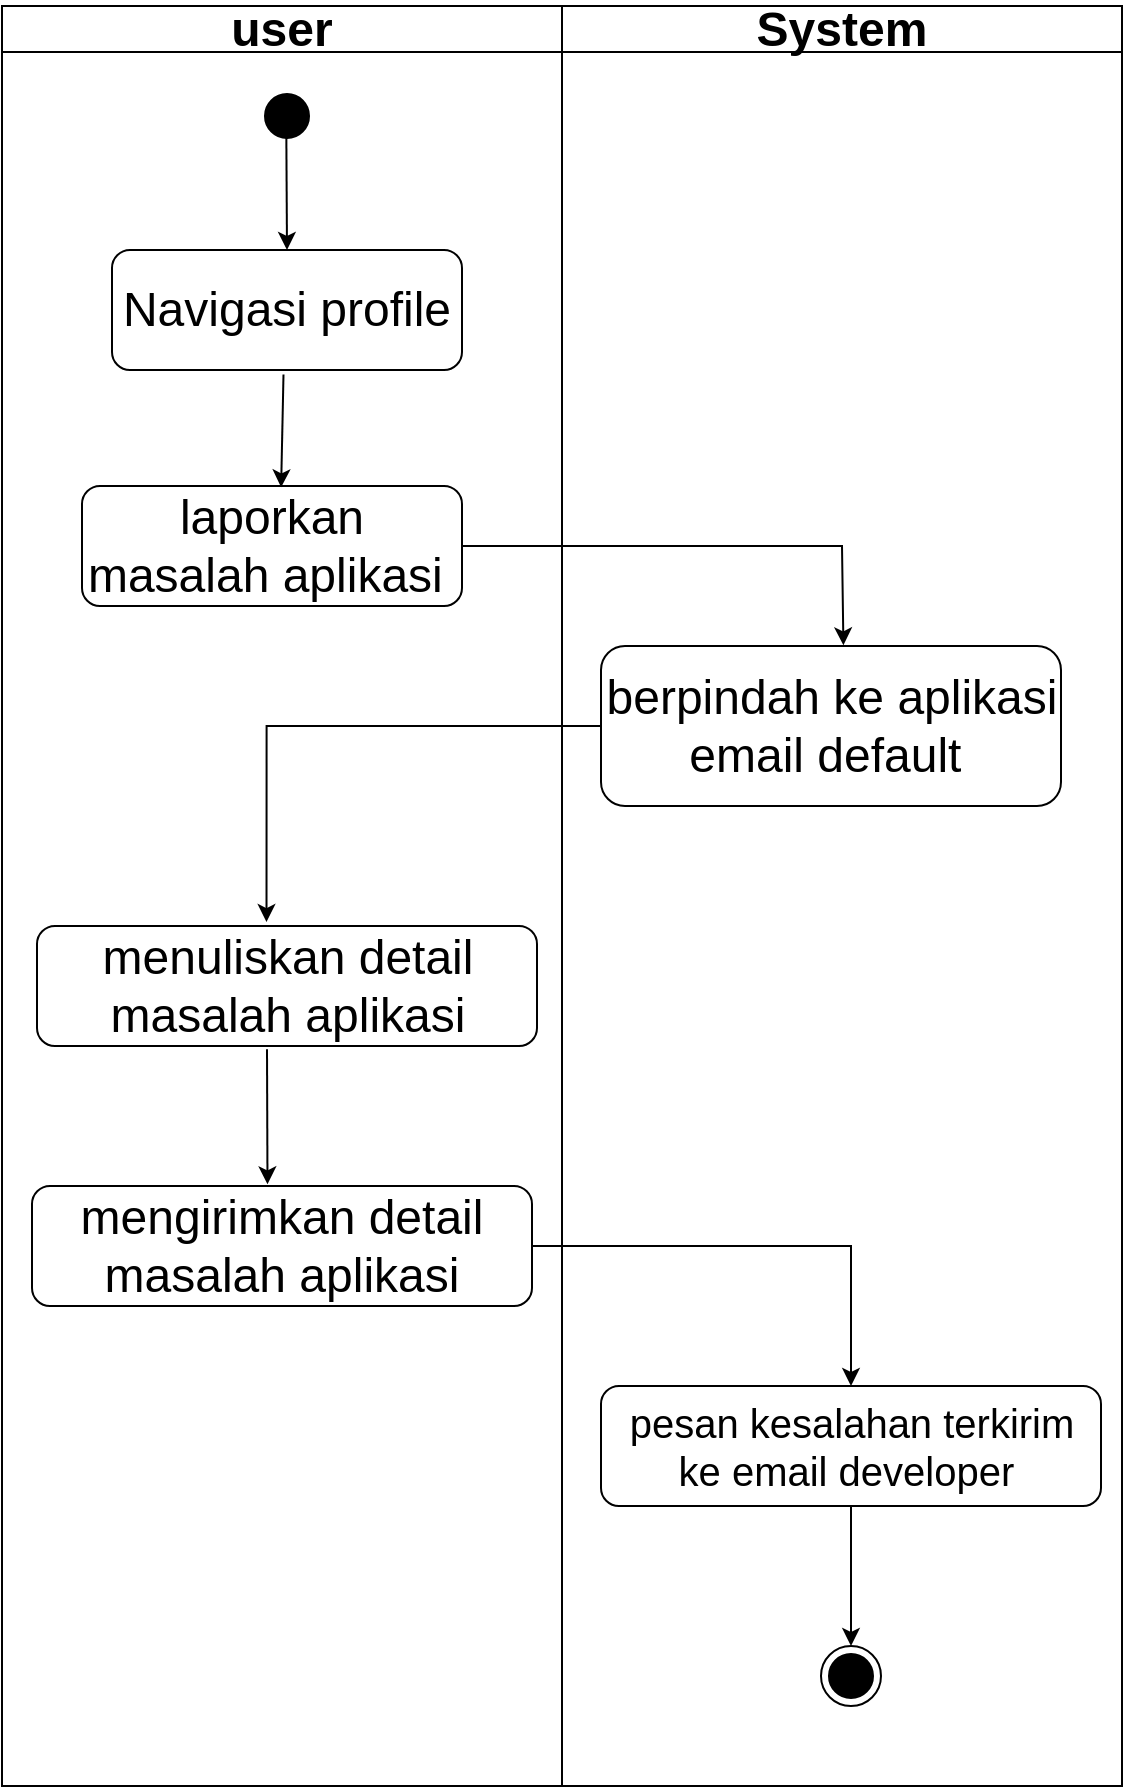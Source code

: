 <mxfile version="17.4.6" type="device"><diagram name="Page-1" id="e7e014a7-5840-1c2e-5031-d8a46d1fe8dd"><mxGraphModel dx="1483" dy="870" grid="1" gridSize="10" guides="1" tooltips="1" connect="1" arrows="1" fold="1" page="1" pageScale="1" pageWidth="1654" pageHeight="1169" background="none" math="0" shadow="0"><root><mxCell id="0"/><mxCell id="1" parent="0"/><mxCell id="2" value="user" style="swimlane;whiteSpace=wrap;fontSize=24;startSize=23;" parent="1" vertex="1"><mxGeometry x="130" y="30" width="280" height="890" as="geometry"/></mxCell><mxCell id="5" value="" style="ellipse;shape=startState;fillColor=#000000;strokeColor=#000000;" parent="2" vertex="1"><mxGeometry x="127.5" y="40" width="30" height="30" as="geometry"/></mxCell><mxCell id="II41K0eMZgXKt3YE9OYh-41" value="&lt;font style=&quot;font-size: 24px&quot;&gt;Navigasi profile&lt;/font&gt;" style="rounded=1;whiteSpace=wrap;html=1;" parent="2" vertex="1"><mxGeometry x="55" y="122" width="175" height="60" as="geometry"/></mxCell><mxCell id="II41K0eMZgXKt3YE9OYh-42" value="" style="endArrow=classic;html=1;rounded=0;exitX=0.489;exitY=0.845;exitDx=0;exitDy=0;entryX=0.5;entryY=0;entryDx=0;entryDy=0;exitPerimeter=0;" parent="2" source="5" target="II41K0eMZgXKt3YE9OYh-41" edge="1"><mxGeometry width="50" height="50" relative="1" as="geometry"><mxPoint x="335.5" y="302" as="sourcePoint"/><mxPoint x="385.5" y="252" as="targetPoint"/></mxGeometry></mxCell><mxCell id="8lOWbgfnWCUgIReYuLv_-10" value="&lt;font style=&quot;font-size: 24px&quot;&gt;laporkan masalah aplikasi&amp;nbsp;&lt;/font&gt;" style="rounded=1;whiteSpace=wrap;html=1;" parent="2" vertex="1"><mxGeometry x="40" y="240" width="190" height="60" as="geometry"/></mxCell><mxCell id="8lOWbgfnWCUgIReYuLv_-11" value="" style="endArrow=classic;html=1;rounded=0;fontSize=24;exitX=0.49;exitY=1.038;exitDx=0;exitDy=0;exitPerimeter=0;entryX=0.524;entryY=0.011;entryDx=0;entryDy=0;entryPerimeter=0;" parent="2" source="II41K0eMZgXKt3YE9OYh-41" target="8lOWbgfnWCUgIReYuLv_-10" edge="1"><mxGeometry width="50" height="50" relative="1" as="geometry"><mxPoint x="130" y="240" as="sourcePoint"/><mxPoint x="180" y="190" as="targetPoint"/></mxGeometry></mxCell><mxCell id="8lOWbgfnWCUgIReYuLv_-31" value="&lt;span style=&quot;font-size: 24px&quot;&gt;menuliskan detail masalah aplikasi&lt;/span&gt;" style="rounded=1;whiteSpace=wrap;html=1;fontSize=10;" parent="2" vertex="1"><mxGeometry x="17.5" y="460" width="250" height="60" as="geometry"/></mxCell><mxCell id="8lOWbgfnWCUgIReYuLv_-48" value="&lt;span style=&quot;font-size: 24px&quot;&gt;mengirimkan detail masalah aplikasi&lt;/span&gt;" style="rounded=1;whiteSpace=wrap;html=1;fontSize=10;" parent="2" vertex="1"><mxGeometry x="15" y="590" width="250" height="60" as="geometry"/></mxCell><mxCell id="8lOWbgfnWCUgIReYuLv_-49" value="" style="endArrow=classic;html=1;rounded=0;fontSize=20;exitX=0.46;exitY=1.027;exitDx=0;exitDy=0;exitPerimeter=0;entryX=0.471;entryY=-0.014;entryDx=0;entryDy=0;entryPerimeter=0;" parent="2" source="8lOWbgfnWCUgIReYuLv_-31" target="8lOWbgfnWCUgIReYuLv_-48" edge="1"><mxGeometry width="50" height="50" relative="1" as="geometry"><mxPoint x="290" y="910" as="sourcePoint"/><mxPoint x="340" y="860" as="targetPoint"/></mxGeometry></mxCell><mxCell id="3" value="System" style="swimlane;whiteSpace=wrap;startSize=23;fontSize=24;" parent="1" vertex="1"><mxGeometry x="410" y="30" width="280" height="890" as="geometry"/></mxCell><mxCell id="Wj1nUQI82RnJlkXifdVC-5" value="&lt;span style=&quot;font-size: 24px&quot;&gt;berpindah ke aplikasi email default&amp;nbsp;&lt;/span&gt;" style="rounded=1;whiteSpace=wrap;html=1;" parent="3" vertex="1"><mxGeometry x="19.5" y="320" width="230" height="80" as="geometry"/></mxCell><mxCell id="8lOWbgfnWCUgIReYuLv_-36" value="&lt;font style=&quot;font-size: 20px&quot;&gt;pesan kesalahan terkirim ke email developer&amp;nbsp;&lt;/font&gt;" style="rounded=1;whiteSpace=wrap;html=1;fontSize=10;" parent="3" vertex="1"><mxGeometry x="19.5" y="690" width="250" height="60" as="geometry"/></mxCell><mxCell id="II41K0eMZgXKt3YE9OYh-58" value="" style="ellipse;html=1;shape=endState;fillColor=#000000;strokeColor=#000000;fontSize=10;" parent="3" vertex="1"><mxGeometry x="129.5" y="820" width="30" height="30" as="geometry"/></mxCell><mxCell id="8lOWbgfnWCUgIReYuLv_-40" value="" style="endArrow=classic;html=1;rounded=0;fontSize=20;exitX=0.5;exitY=1;exitDx=0;exitDy=0;entryX=0.5;entryY=0;entryDx=0;entryDy=0;" parent="3" source="8lOWbgfnWCUgIReYuLv_-36" target="II41K0eMZgXKt3YE9OYh-58" edge="1"><mxGeometry width="50" height="50" relative="1" as="geometry"><mxPoint x="210" y="1020" as="sourcePoint"/><mxPoint x="260" y="970" as="targetPoint"/></mxGeometry></mxCell><mxCell id="8lOWbgfnWCUgIReYuLv_-12" value="" style="endArrow=classic;html=1;rounded=0;fontSize=24;exitX=1;exitY=0.5;exitDx=0;exitDy=0;entryX=0.527;entryY=-0.004;entryDx=0;entryDy=0;entryPerimeter=0;" parent="1" source="8lOWbgfnWCUgIReYuLv_-10" target="Wj1nUQI82RnJlkXifdVC-5" edge="1"><mxGeometry width="50" height="50" relative="1" as="geometry"><mxPoint x="370" y="330" as="sourcePoint"/><mxPoint x="530" y="300" as="targetPoint"/><Array as="points"><mxPoint x="550" y="300"/></Array></mxGeometry></mxCell><mxCell id="JdNKVHos7Cod8unRJLEN-6" value="" style="edgeStyle=segmentEdgeStyle;endArrow=classic;html=1;rounded=0;exitX=0;exitY=0.5;exitDx=0;exitDy=0;entryX=0.459;entryY=-0.033;entryDx=0;entryDy=0;entryPerimeter=0;" edge="1" parent="1" source="Wj1nUQI82RnJlkXifdVC-5" target="8lOWbgfnWCUgIReYuLv_-31"><mxGeometry width="50" height="50" relative="1" as="geometry"><mxPoint x="420" y="590" as="sourcePoint"/><mxPoint x="470" y="540" as="targetPoint"/></mxGeometry></mxCell><mxCell id="JdNKVHos7Cod8unRJLEN-9" value="" style="edgeStyle=segmentEdgeStyle;endArrow=classic;html=1;rounded=0;exitX=1;exitY=0.5;exitDx=0;exitDy=0;" edge="1" parent="1" source="8lOWbgfnWCUgIReYuLv_-48" target="8lOWbgfnWCUgIReYuLv_-36"><mxGeometry width="50" height="50" relative="1" as="geometry"><mxPoint x="480" y="700" as="sourcePoint"/><mxPoint x="530" y="650" as="targetPoint"/></mxGeometry></mxCell></root></mxGraphModel></diagram></mxfile>